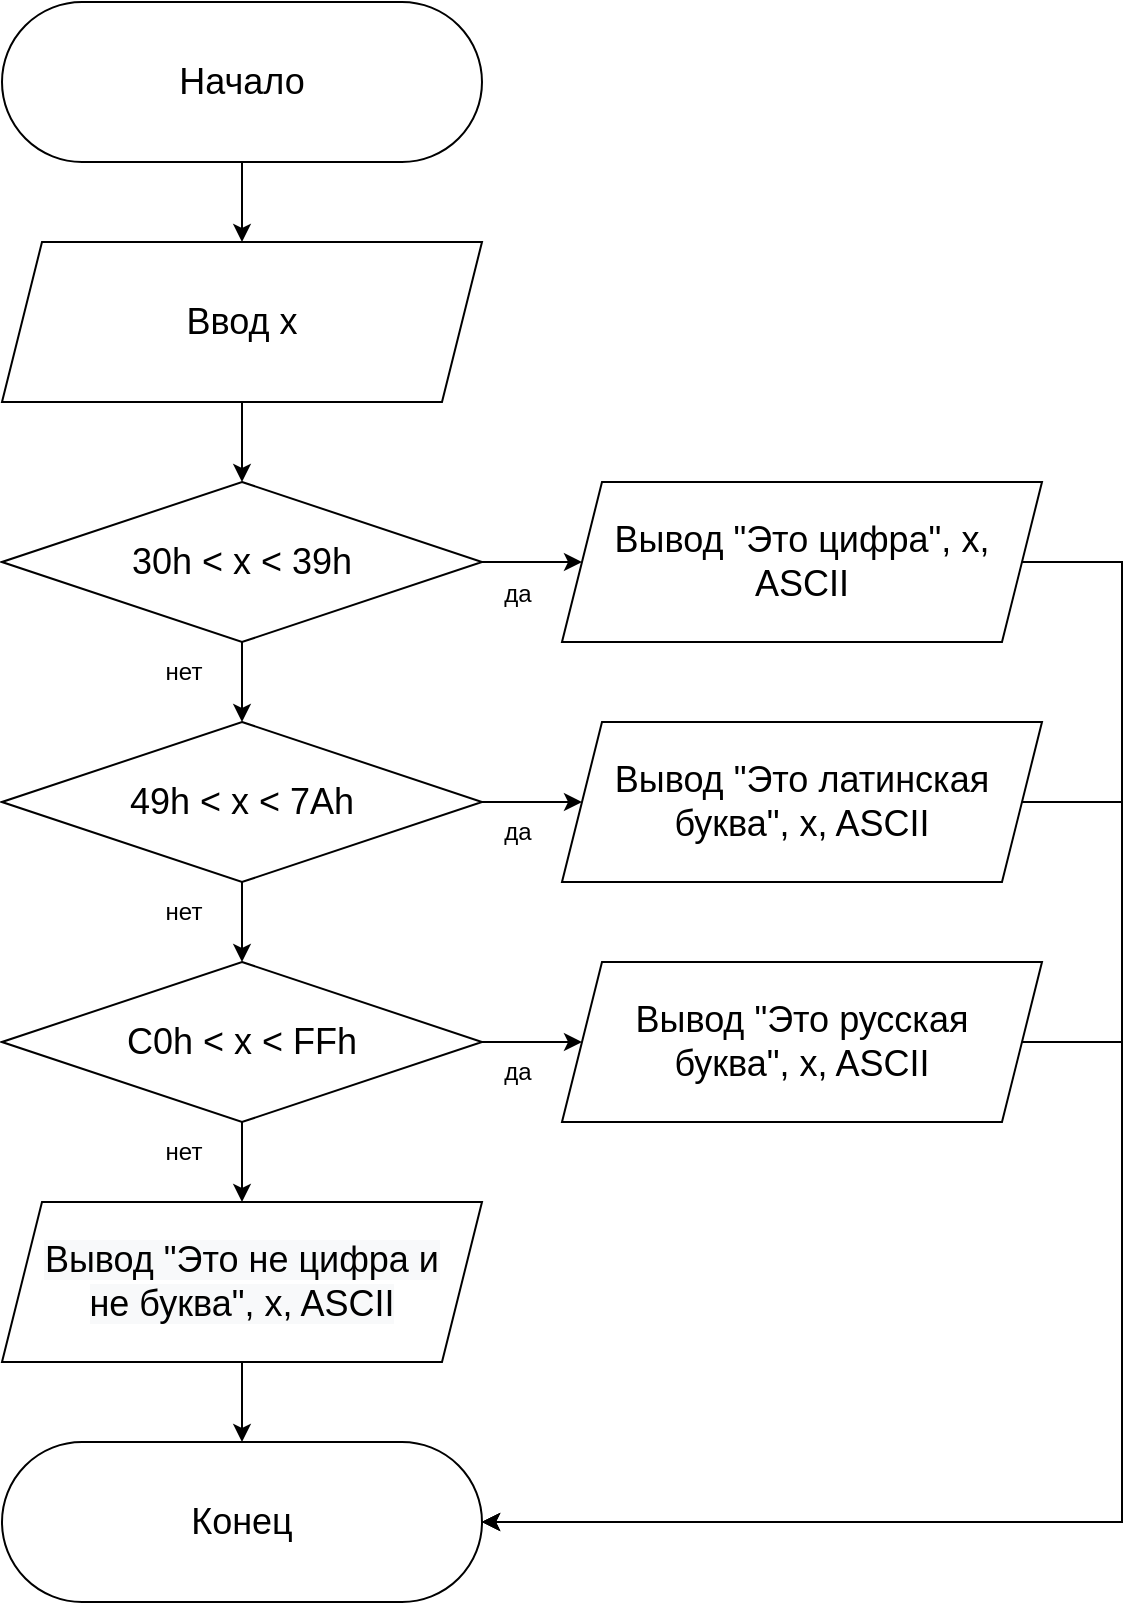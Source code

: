 <mxfile version="20.3.0" type="device"><diagram id="5oC0QQhawpwDzz_Stisj" name="Страница 1"><mxGraphModel dx="1830" dy="2096" grid="0" gridSize="10" guides="1" tooltips="1" connect="1" arrows="1" fold="1" page="1" pageScale="1" pageWidth="827" pageHeight="1169" math="0" shadow="0"><root><mxCell id="0"/><mxCell id="1" parent="0"/><mxCell id="tZNx01YHKGyssihnuYJA-16" style="edgeStyle=orthogonalEdgeStyle;rounded=0;orthogonalLoop=1;jettySize=auto;html=1;exitX=0.5;exitY=1;exitDx=0;exitDy=0;entryX=0.5;entryY=0;entryDx=0;entryDy=0;fontSize=18;" parent="1" source="tZNx01YHKGyssihnuYJA-1" target="tZNx01YHKGyssihnuYJA-2" edge="1"><mxGeometry relative="1" as="geometry"/></mxCell><mxCell id="tZNx01YHKGyssihnuYJA-1" value="&lt;font style=&quot;font-size: 18px&quot;&gt;Начало&lt;/font&gt;" style="rounded=1;whiteSpace=wrap;html=1;arcSize=50;fontSize=18;" parent="1" vertex="1"><mxGeometry x="160" y="-1080" width="240" height="80" as="geometry"/></mxCell><mxCell id="tZNx01YHKGyssihnuYJA-17" style="edgeStyle=orthogonalEdgeStyle;rounded=0;orthogonalLoop=1;jettySize=auto;html=1;exitX=0.5;exitY=1;exitDx=0;exitDy=0;entryX=0.5;entryY=0;entryDx=0;entryDy=0;fontSize=18;" parent="1" source="tZNx01YHKGyssihnuYJA-2" target="tZNx01YHKGyssihnuYJA-5" edge="1"><mxGeometry relative="1" as="geometry"/></mxCell><mxCell id="tZNx01YHKGyssihnuYJA-2" value="Ввод x" style="shape=parallelogram;perimeter=parallelogramPerimeter;whiteSpace=wrap;html=1;fixedSize=1;fontSize=18;" parent="1" vertex="1"><mxGeometry x="160" y="-960" width="240" height="80" as="geometry"/></mxCell><mxCell id="tZNx01YHKGyssihnuYJA-18" style="edgeStyle=orthogonalEdgeStyle;rounded=0;orthogonalLoop=1;jettySize=auto;html=1;exitX=0.5;exitY=1;exitDx=0;exitDy=0;entryX=0.5;entryY=0;entryDx=0;entryDy=0;fontSize=18;" parent="1" source="tZNx01YHKGyssihnuYJA-5" target="tZNx01YHKGyssihnuYJA-8" edge="1"><mxGeometry relative="1" as="geometry"/></mxCell><mxCell id="tZNx01YHKGyssihnuYJA-28" style="edgeStyle=orthogonalEdgeStyle;rounded=0;orthogonalLoop=1;jettySize=auto;html=1;exitX=1;exitY=0.5;exitDx=0;exitDy=0;entryX=0;entryY=0.5;entryDx=0;entryDy=0;fontSize=18;" parent="1" source="tZNx01YHKGyssihnuYJA-5" target="tZNx01YHKGyssihnuYJA-25" edge="1"><mxGeometry relative="1" as="geometry"/></mxCell><mxCell id="tZNx01YHKGyssihnuYJA-5" value="30h &amp;lt; x &amp;lt; 39h" style="rhombus;whiteSpace=wrap;html=1;fontSize=18;" parent="1" vertex="1"><mxGeometry x="160" y="-840" width="240" height="80" as="geometry"/></mxCell><mxCell id="tZNx01YHKGyssihnuYJA-19" style="edgeStyle=orthogonalEdgeStyle;rounded=0;orthogonalLoop=1;jettySize=auto;html=1;exitX=0.5;exitY=1;exitDx=0;exitDy=0;entryX=0.5;entryY=0;entryDx=0;entryDy=0;fontSize=18;" parent="1" source="tZNx01YHKGyssihnuYJA-8" target="tZNx01YHKGyssihnuYJA-10" edge="1"><mxGeometry relative="1" as="geometry"/></mxCell><mxCell id="tZNx01YHKGyssihnuYJA-29" style="edgeStyle=orthogonalEdgeStyle;rounded=0;orthogonalLoop=1;jettySize=auto;html=1;exitX=1;exitY=0.5;exitDx=0;exitDy=0;entryX=0;entryY=0.5;entryDx=0;entryDy=0;fontSize=18;" parent="1" source="tZNx01YHKGyssihnuYJA-8" target="tZNx01YHKGyssihnuYJA-27" edge="1"><mxGeometry relative="1" as="geometry"/></mxCell><mxCell id="tZNx01YHKGyssihnuYJA-8" value="&lt;span style=&quot;font-size: 18px;&quot;&gt;49h &amp;lt; x &amp;lt; 7Ah&lt;/span&gt;" style="rhombus;whiteSpace=wrap;html=1;fontSize=18;" parent="1" vertex="1"><mxGeometry x="160" y="-720" width="240" height="80" as="geometry"/></mxCell><mxCell id="tZNx01YHKGyssihnuYJA-20" style="edgeStyle=orthogonalEdgeStyle;rounded=0;orthogonalLoop=1;jettySize=auto;html=1;exitX=0.5;exitY=1;exitDx=0;exitDy=0;entryX=0.5;entryY=0;entryDx=0;entryDy=0;fontSize=18;" parent="1" source="tZNx01YHKGyssihnuYJA-10" target="tZNx01YHKGyssihnuYJA-11" edge="1"><mxGeometry relative="1" as="geometry"/></mxCell><mxCell id="tZNx01YHKGyssihnuYJA-30" style="edgeStyle=orthogonalEdgeStyle;rounded=0;orthogonalLoop=1;jettySize=auto;html=1;exitX=1;exitY=0.5;exitDx=0;exitDy=0;fontSize=18;" parent="1" source="tZNx01YHKGyssihnuYJA-10" target="tZNx01YHKGyssihnuYJA-26" edge="1"><mxGeometry relative="1" as="geometry"/></mxCell><mxCell id="tZNx01YHKGyssihnuYJA-10" value="C0h &amp;lt; x &amp;lt; FFh" style="rhombus;whiteSpace=wrap;html=1;fontSize=18;" parent="1" vertex="1"><mxGeometry x="160" y="-600" width="240" height="80" as="geometry"/></mxCell><mxCell id="tZNx01YHKGyssihnuYJA-34" style="edgeStyle=orthogonalEdgeStyle;rounded=0;orthogonalLoop=1;jettySize=auto;html=1;exitX=0.5;exitY=1;exitDx=0;exitDy=0;entryX=0.5;entryY=0;entryDx=0;entryDy=0;fontSize=18;" parent="1" source="tZNx01YHKGyssihnuYJA-11" target="tZNx01YHKGyssihnuYJA-13" edge="1"><mxGeometry relative="1" as="geometry"/></mxCell><mxCell id="tZNx01YHKGyssihnuYJA-11" value="&lt;span style=&quot;font-family: &amp;#34;helvetica&amp;#34; ; font-size: 18px ; font-style: normal ; font-weight: 400 ; letter-spacing: normal ; text-align: center ; text-indent: 0px ; text-transform: none ; word-spacing: 0px ; background-color: rgb(248 , 249 , 250) ; display: inline ; float: none&quot;&gt;Вывод &quot;Это не цифра и&lt;br&gt;не буква&quot;, x, ASCII&lt;/span&gt;" style="shape=parallelogram;perimeter=parallelogramPerimeter;whiteSpace=wrap;html=1;fixedSize=1;fontSize=18;" parent="1" vertex="1"><mxGeometry x="160" y="-480" width="240" height="80" as="geometry"/></mxCell><mxCell id="tZNx01YHKGyssihnuYJA-13" value="Конец" style="rounded=1;whiteSpace=wrap;html=1;arcSize=50;fontSize=18;" parent="1" vertex="1"><mxGeometry x="160" y="-360" width="240" height="80" as="geometry"/></mxCell><mxCell id="tZNx01YHKGyssihnuYJA-31" style="edgeStyle=orthogonalEdgeStyle;rounded=0;orthogonalLoop=1;jettySize=auto;html=1;exitX=1;exitY=0.5;exitDx=0;exitDy=0;entryX=1;entryY=0.5;entryDx=0;entryDy=0;fontSize=18;" parent="1" source="tZNx01YHKGyssihnuYJA-25" target="tZNx01YHKGyssihnuYJA-13" edge="1"><mxGeometry relative="1" as="geometry"><Array as="points"><mxPoint x="720" y="-800"/><mxPoint x="720" y="-320"/></Array></mxGeometry></mxCell><mxCell id="tZNx01YHKGyssihnuYJA-25" value="Вывод &quot;Это цифра&quot;, x, ASCII" style="shape=parallelogram;perimeter=parallelogramPerimeter;whiteSpace=wrap;html=1;fixedSize=1;fontSize=18;" parent="1" vertex="1"><mxGeometry x="440" y="-840" width="240" height="80" as="geometry"/></mxCell><mxCell id="tZNx01YHKGyssihnuYJA-33" style="edgeStyle=orthogonalEdgeStyle;rounded=0;orthogonalLoop=1;jettySize=auto;html=1;exitX=1;exitY=0.5;exitDx=0;exitDy=0;fontSize=18;" parent="1" source="tZNx01YHKGyssihnuYJA-26" edge="1"><mxGeometry relative="1" as="geometry"><mxPoint x="400" y="-320" as="targetPoint"/><Array as="points"><mxPoint x="720" y="-560"/><mxPoint x="720" y="-320"/></Array></mxGeometry></mxCell><mxCell id="tZNx01YHKGyssihnuYJA-26" value="Вывод &quot;Это русская&lt;br&gt;буква&quot;, x, ASCII" style="shape=parallelogram;perimeter=parallelogramPerimeter;whiteSpace=wrap;html=1;fixedSize=1;fontSize=18;" parent="1" vertex="1"><mxGeometry x="440" y="-600" width="240" height="80" as="geometry"/></mxCell><mxCell id="tZNx01YHKGyssihnuYJA-32" style="edgeStyle=orthogonalEdgeStyle;rounded=0;orthogonalLoop=1;jettySize=auto;html=1;exitX=1;exitY=0.5;exitDx=0;exitDy=0;entryX=1;entryY=0.5;entryDx=0;entryDy=0;fontSize=18;" parent="1" source="tZNx01YHKGyssihnuYJA-27" target="tZNx01YHKGyssihnuYJA-13" edge="1"><mxGeometry relative="1" as="geometry"><Array as="points"><mxPoint x="720" y="-680"/><mxPoint x="720" y="-320"/></Array></mxGeometry></mxCell><mxCell id="tZNx01YHKGyssihnuYJA-27" value="&lt;span style=&quot;font-size: 18px;&quot;&gt;Вывод &quot;Это латинская буква&quot;, x, ASCII&lt;/span&gt;" style="shape=parallelogram;perimeter=parallelogramPerimeter;whiteSpace=wrap;html=1;fixedSize=1;fontSize=18;" parent="1" vertex="1"><mxGeometry x="440" y="-720" width="240" height="80" as="geometry"/></mxCell><mxCell id="HHwdp0wsGhC9XSJw5lfG-1" value="да" style="text;html=1;strokeColor=none;fillColor=none;align=center;verticalAlign=middle;whiteSpace=wrap;rounded=0;" vertex="1" parent="1"><mxGeometry x="388" y="-799" width="60" height="30" as="geometry"/></mxCell><mxCell id="HHwdp0wsGhC9XSJw5lfG-2" value="да" style="text;html=1;strokeColor=none;fillColor=none;align=center;verticalAlign=middle;whiteSpace=wrap;rounded=0;" vertex="1" parent="1"><mxGeometry x="388" y="-680" width="60" height="30" as="geometry"/></mxCell><mxCell id="HHwdp0wsGhC9XSJw5lfG-8" value="да" style="text;html=1;strokeColor=none;fillColor=none;align=center;verticalAlign=middle;whiteSpace=wrap;rounded=0;" vertex="1" parent="1"><mxGeometry x="388" y="-560" width="60" height="30" as="geometry"/></mxCell><mxCell id="HHwdp0wsGhC9XSJw5lfG-9" value="нет" style="text;html=1;strokeColor=none;fillColor=none;align=center;verticalAlign=middle;whiteSpace=wrap;rounded=0;" vertex="1" parent="1"><mxGeometry x="221" y="-760" width="60" height="30" as="geometry"/></mxCell><mxCell id="HHwdp0wsGhC9XSJw5lfG-12" value="нет" style="text;html=1;strokeColor=none;fillColor=none;align=center;verticalAlign=middle;whiteSpace=wrap;rounded=0;" vertex="1" parent="1"><mxGeometry x="221" y="-640" width="60" height="30" as="geometry"/></mxCell><mxCell id="HHwdp0wsGhC9XSJw5lfG-13" value="нет" style="text;html=1;strokeColor=none;fillColor=none;align=center;verticalAlign=middle;whiteSpace=wrap;rounded=0;" vertex="1" parent="1"><mxGeometry x="221" y="-520" width="60" height="30" as="geometry"/></mxCell></root></mxGraphModel></diagram></mxfile>